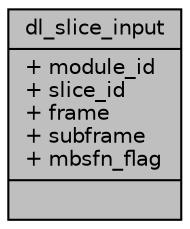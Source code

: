 digraph "dl_slice_input"
{
 // LATEX_PDF_SIZE
  edge [fontname="Helvetica",fontsize="10",labelfontname="Helvetica",labelfontsize="10"];
  node [fontname="Helvetica",fontsize="10",shape=record];
  Node1 [label="{dl_slice_input\n|+ module_id\l+ slice_id\l+ frame\l+ subframe\l+ mbsfn_flag\l|}",height=0.2,width=0.4,color="black", fillcolor="grey75", style="filled", fontcolor="black",tooltip=" "];
}
